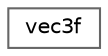 digraph "类继承关系图"
{
 // INTERACTIVE_SVG=YES
 // LATEX_PDF_SIZE
  bgcolor="transparent";
  edge [fontname=Helvetica,fontsize=10,labelfontname=Helvetica,labelfontsize=10];
  node [fontname=Helvetica,fontsize=10,shape=box,height=0.2,width=0.4];
  rankdir="LR";
  Node0 [id="Node000000",label="vec3f",height=0.2,width=0.4,color="grey40", fillcolor="white", style="filled",URL="$da/d83/structvec3f.html",tooltip=" "];
}
